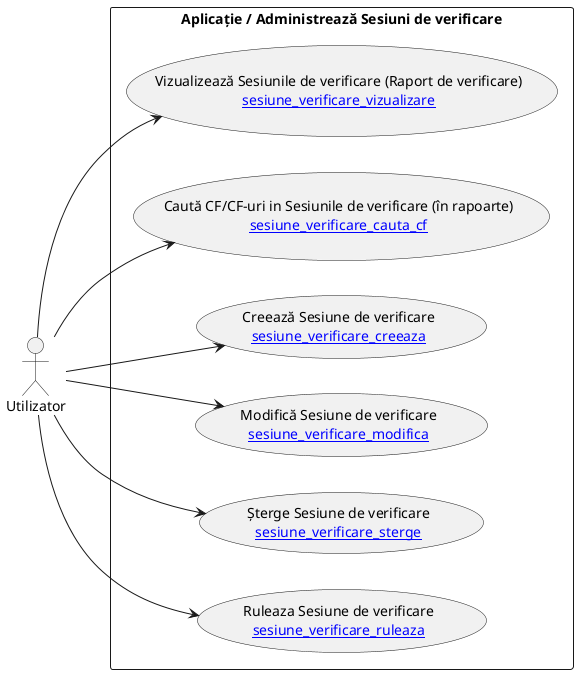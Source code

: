 @startuml
left to right direction
actor "Utilizator" as user
rectangle "Aplicație / Administrează Sesiuni de verificare" {
  usecase "Vizualizează Sesiunile de verificare (Raport de verificare)\n[[sesiune_verificare_vizualizare]]" as UC1
  usecase "Caută CF/CF-uri in Sesiunile de verificare (în rapoarte)\n[[sesiune_verificare_cauta_cf]]" as UC2
  usecase "Creează Sesiune de verificare\n[[sesiune_verificare_creeaza]]" as UC3
  usecase "Modifică Sesiune de verificare\n[[sesiune_verificare_modifica]]" as UC4
  usecase "Șterge Sesiune de verificare\n[[sesiune_verificare_sterge]]" as UC5
  usecase "Ruleaza Sesiune de verificare\n[[sesiune_verificare_ruleaza]]" as UC6
}
user --> UC1
user --> UC2
user --> UC3
user --> UC4
user --> UC5
user --> UC6
@enduml
